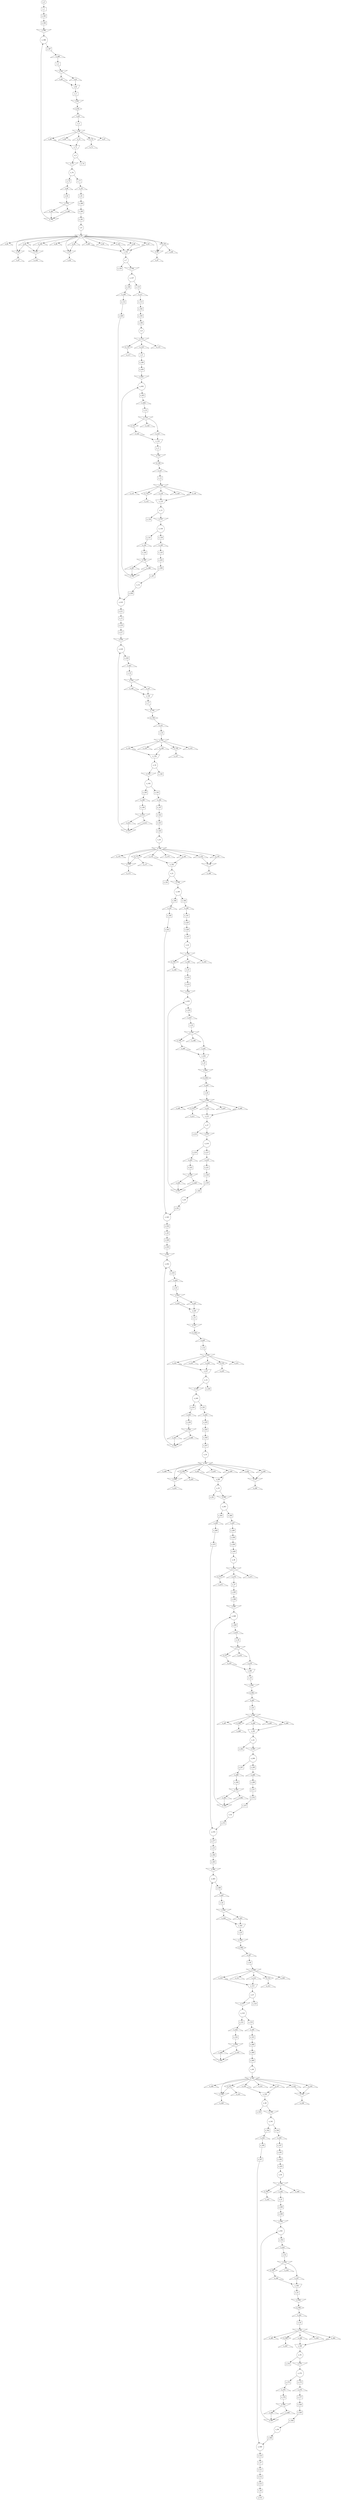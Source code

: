 digraph control_path {
  e_0: entry_node : n ;
  e_1 [shape = dot];
  e_2 [shape = dot];
  e_3 [shape = dot];
  e_4 [shape = dot];
  e_5 [shape = circle];
  e_6 [shape = circle];
  e_7 [shape = circle];
  e_8 [shape = circle];
  e_9 [shape = dot];
  e_10 [shape = dot];
  e_11 [shape = dot];
  e_12 [shape = dot];
  e_13 [shape = circle];
  e_14 [shape = circle];
  e_15 [shape = dot];
  e_16 [shape = dot];
  e_17 [shape = dot];
  e_18 [shape = dot];
  e_19 [shape = circle];
  e_20 [shape = circle];
  e_21 [shape = circle];
  e_22 [shape = circle];
  e_23 [shape = dot];
  e_24 [shape = dot];
  e_25 [shape = dot];
  e_26 [shape = dot];
  e_27 [shape = circle];
  e_28 [shape = circle];
  e_29 [shape = dot];
  e_30 [shape = dot];
  e_31 [shape = dot];
  e_32 [shape = dot];
  e_33 [shape = circle];
  e_34 [shape = circle];
  e_35 [shape = circle];
  e_36 [shape = circle];
  e_37 [shape = dot];
  e_38 [shape = dot];
  e_39 [shape = dot];
  e_40 [shape = dot];
  e_41 [shape = circle];
  e_42 [shape = circle];
  e_43 [shape = dot];
  e_44 [shape = dot];
  e_45 [shape = dot];
  e_46 [shape = dot];
  e_47 [shape = circle];
  e_48 [shape = circle];
  e_49 [shape = circle];
  e_50 [shape = circle];
  e_51 [shape = dot];
  e_52 [shape = dot];
  e_53 [shape = dot];
  e_54 [shape = dot];
  e_55 [shape = circle];
  e_56 [shape = circle];
  e_57 [shape = dot];
  e_58 [shape = dot];
  e_59 [shape = invtriangle];
  e_60 [shape = triangle];
  e_61 [shape = triangle];
  e_62 [shape = invtrapezium];
  e_63 [shape = invtriangle];
  e_64 [shape = diamond];
  e_65 [shape = triangle];
  e_66 [shape = invtriangle];
  e_67 [shape = triangle];
  e_68 [shape = triangle];
  e_69 [shape = triangle];
  e_70 [shape = diamond];
  e_71 [shape = triangle];
  e_72 [shape = triangle];
  e_73 [shape = invtrapezium];
  e_74 [shape = dot];
  e_75 [shape = invtriangle];
  e_76 [shape = circle];
  e_77 [shape = dot];
  e_78 [shape = triangle];
  e_79 [shape = dot];
  e_80 [shape = triangle];
  e_81 [shape = dot];
  e_82 [shape = dot];
  e_83 [shape = invtriangle];
  e_84 [shape = triangle];
  e_85 [shape = triangle];
  e_86 [shape = invtriangle];
  e_87 [shape = triangle];
  e_88 [shape = triangle];
  e_89 [shape = triangle];
  e_90 [shape = triangle];
  e_91 [shape = invtriangle];
  e_92 [shape = triangle];
  e_93 [shape = triangle];
  e_94 [shape = triangle];
  e_95 [shape = diamond];
  e_96 [shape = invtriangle];
  e_97 [shape = triangle];
  e_98 [shape = triangle];
  e_99 [shape = triangle];
  e_100 [shape = triangle];
  e_101 [shape = invtriangle];
  e_102 [shape = triangle];
  e_103 [shape = triangle];
  e_104 [shape = invtrapezium];
  e_105 [shape = dot];
  e_106 [shape = invtriangle];
  e_107 [shape = circle];
  e_108 [shape = dot];
  e_109 [shape = triangle];
  e_110 [shape = dot];
  e_111 [shape = triangle];
  e_112 [shape = dot];
  e_113 [shape = dot];
  e_114 [shape = invtriangle];
  e_115 [shape = triangle];
  e_116 [shape = diamond];
  e_117 [shape = triangle];
  e_118 [shape = triangle];
  e_119 [shape = invtriangle];
  e_120 [shape = triangle];
  e_121 [shape = diamond];
  e_122 [shape = triangle];
  e_123 [shape = triangle];
  e_124 [shape = invtrapezium];
  e_125 [shape = invtriangle];
  e_126 [shape = diamond];
  e_127 [shape = triangle];
  e_128 [shape = invtriangle];
  e_129 [shape = triangle];
  e_130 [shape = triangle];
  e_131 [shape = triangle];
  e_132 [shape = diamond];
  e_133 [shape = triangle];
  e_134 [shape = triangle];
  e_135 [shape = invtrapezium];
  e_136 [shape = dot];
  e_137 [shape = invtriangle];
  e_138 [shape = circle];
  e_139 [shape = dot];
  e_140 [shape = triangle];
  e_141 [shape = dot];
  e_142 [shape = triangle];
  e_143 [shape = dot];
  e_144 [shape = dot];
  e_145 [shape = invtriangle];
  e_146 [shape = triangle];
  e_147 [shape = triangle];
  e_148 [shape = invtrapezium];
  e_149 [shape = invtriangle];
  e_150 [shape = diamond];
  e_151 [shape = triangle];
  e_152 [shape = invtriangle];
  e_153 [shape = triangle];
  e_154 [shape = triangle];
  e_155 [shape = triangle];
  e_156 [shape = diamond];
  e_157 [shape = triangle];
  e_158 [shape = triangle];
  e_159 [shape = invtrapezium];
  e_160 [shape = dot];
  e_161 [shape = invtriangle];
  e_162 [shape = circle];
  e_163 [shape = dot];
  e_164 [shape = triangle];
  e_165 [shape = dot];
  e_166 [shape = triangle];
  e_167 [shape = dot];
  e_168 [shape = dot];
  e_169 [shape = invtriangle];
  e_170 [shape = triangle];
  e_171 [shape = diamond];
  e_172 [shape = invtriangle];
  e_173 [shape = triangle];
  e_174 [shape = triangle];
  e_175 [shape = triangle];
  e_176 [shape = triangle];
  e_177 [shape = triangle];
  e_178 [shape = triangle];
  e_179 [shape = invtriangle];
  e_180 [shape = triangle];
  e_181 [shape = triangle];
  e_182 [shape = invtrapezium];
  e_183 [shape = dot];
  e_184 [shape = invtriangle];
  e_185 [shape = circle];
  e_186 [shape = dot];
  e_187 [shape = triangle];
  e_188 [shape = dot];
  e_189 [shape = triangle];
  e_190 [shape = dot];
  e_191 [shape = dot];
  e_192 [shape = invtriangle];
  e_193 [shape = triangle];
  e_194 [shape = diamond];
  e_195 [shape = triangle];
  e_196 [shape = triangle];
  e_197 [shape = invtriangle];
  e_198 [shape = triangle];
  e_199 [shape = diamond];
  e_200 [shape = triangle];
  e_201 [shape = triangle];
  e_202 [shape = invtrapezium];
  e_203 [shape = invtriangle];
  e_204 [shape = diamond];
  e_205 [shape = triangle];
  e_206 [shape = invtriangle];
  e_207 [shape = triangle];
  e_208 [shape = triangle];
  e_209 [shape = triangle];
  e_210 [shape = diamond];
  e_211 [shape = triangle];
  e_212 [shape = triangle];
  e_213 [shape = invtrapezium];
  e_214 [shape = dot];
  e_215 [shape = invtriangle];
  e_216 [shape = circle];
  e_217 [shape = dot];
  e_218 [shape = triangle];
  e_219 [shape = dot];
  e_220 [shape = triangle];
  e_221 [shape = dot];
  e_222 [shape = dot];
  e_223 [shape = invtriangle];
  e_224 [shape = triangle];
  e_225 [shape = triangle];
  e_226 [shape = invtrapezium];
  e_227 [shape = invtriangle];
  e_228 [shape = diamond];
  e_229 [shape = triangle];
  e_230 [shape = invtriangle];
  e_231 [shape = triangle];
  e_232 [shape = triangle];
  e_233 [shape = triangle];
  e_234 [shape = diamond];
  e_235 [shape = triangle];
  e_236 [shape = triangle];
  e_237 [shape = invtrapezium];
  e_238 [shape = dot];
  e_239 [shape = invtriangle];
  e_240 [shape = circle];
  e_241 [shape = dot];
  e_242 [shape = triangle];
  e_243 [shape = dot];
  e_244 [shape = triangle];
  e_245 [shape = dot];
  e_246 [shape = dot];
  e_247 [shape = invtriangle];
  e_248 [shape = triangle];
  e_249 [shape = diamond];
  e_250 [shape = invtriangle];
  e_251 [shape = triangle];
  e_252 [shape = triangle];
  e_253 [shape = triangle];
  e_254 [shape = triangle];
  e_255 [shape = triangle];
  e_256 [shape = triangle];
  e_257 [shape = invtriangle];
  e_258 [shape = triangle];
  e_259 [shape = triangle];
  e_260 [shape = invtrapezium];
  e_261 [shape = dot];
  e_262 [shape = invtriangle];
  e_263 [shape = circle];
  e_264 [shape = dot];
  e_265 [shape = triangle];
  e_266 [shape = dot];
  e_267 [shape = triangle];
  e_268 [shape = dot];
  e_269 [shape = dot];
  e_270 [shape = invtriangle];
  e_271 [shape = triangle];
  e_272 [shape = diamond];
  e_273 [shape = triangle];
  e_274 [shape = triangle];
  e_275 [shape = invtriangle];
  e_276 [shape = triangle];
  e_277 [shape = diamond];
  e_278 [shape = triangle];
  e_279 [shape = triangle];
  e_280 [shape = invtrapezium];
  e_281 [shape = invtriangle];
  e_282 [shape = diamond];
  e_283 [shape = triangle];
  e_284 [shape = invtriangle];
  e_285 [shape = triangle];
  e_286 [shape = triangle];
  e_287 [shape = triangle];
  e_288 [shape = diamond];
  e_289 [shape = triangle];
  e_290 [shape = triangle];
  e_291 [shape = invtrapezium];
  e_292 [shape = dot];
  e_293 [shape = invtriangle];
  e_294 [shape = circle];
  e_295 [shape = dot];
  e_296 [shape = triangle];
  e_297 [shape = dot];
  e_298 [shape = triangle];
  e_299 [shape = dot];
  e_300 [shape = dot];
  e_301 [shape = invtriangle];
  e_302 [shape = triangle];
  e_303 [shape = triangle];
  e_304 [shape = invtrapezium];
  e_305 [shape = invtriangle];
  e_306 [shape = diamond];
  e_307 [shape = triangle];
  e_308 [shape = invtriangle];
  e_309 [shape = triangle];
  e_310 [shape = triangle];
  e_311 [shape = triangle];
  e_312 [shape = diamond];
  e_313 [shape = triangle];
  e_314 [shape = triangle];
  e_315 [shape = invtrapezium];
  e_316 [shape = dot];
  e_317 [shape = invtriangle];
  e_318 [shape = circle];
  e_319 [shape = dot];
  e_320 [shape = triangle];
  e_321 [shape = dot];
  e_322 [shape = triangle];
  e_323 [shape = dot];
  e_324 [shape = dot];
  e_325 [shape = invtriangle];
  e_326 [shape = triangle];
  e_327 [shape = diamond];
  e_328 [shape = invtriangle];
  e_329 [shape = triangle];
  e_330 [shape = triangle];
  e_331 [shape = triangle];
  e_332 [shape = triangle];
  e_333 [shape = triangle];
  e_334 [shape = triangle];
  e_335 [shape = invtriangle];
  e_336 [shape = triangle];
  e_337 [shape = triangle];
  e_338 [shape = invtrapezium];
  e_339 [shape = dot];
  e_340 [shape = invtriangle];
  e_341 [shape = circle];
  e_342 [shape = dot];
  e_343 [shape = triangle];
  e_344 [shape = dot];
  e_345 [shape = triangle];
  e_346 [shape = dot];
  e_347 [shape = dot];
  e_348 [shape = invtriangle];
  e_349 [shape = triangle];
  e_350 [shape = diamond];
  e_351 [shape = triangle];
  e_352 [shape = triangle];
  e_353 [shape = invtriangle];
  e_354 [shape = triangle];
  e_355 [shape = diamond];
  e_356 [shape = triangle];
  e_357 [shape = triangle];
  e_358 [shape = invtrapezium];
  e_359 [shape = invtriangle];
  e_360 [shape = diamond];
  e_361 [shape = triangle];
  e_362 [shape = invtriangle];
  e_363 [shape = triangle];
  e_364 [shape = triangle];
  e_365 [shape = triangle];
  e_366 [shape = diamond];
  e_367 [shape = triangle];
  e_368 [shape = triangle];
  e_369 [shape = invtrapezium];
  e_370 [shape = dot];
  e_371 [shape = invtriangle];
  e_372 [shape = circle];
  e_373 [shape = dot];
  e_374 [shape = triangle];
  e_375 [shape = dot];
  e_376 [shape = triangle];
  e_377 [shape = dot];
  e_378 [shape = dot];
  e_379 [shape = invtriangle];
  e_380 [shape = triangle];
  e_381 [shape = triangle];
  e_382 [shape = invtriangle];
  e_383 [shape = dot];
  e_384 [shape = dot];
  e_385 [shape = invtriangle];
  e_386 [shape = circle];
  e_387 [shape = dot];
  e_388 [shape = triangle];
  e_389 [shape = dot];
  e_390 [shape = dot];
  e_391 [shape = dot];
  e_392 [shape = dot];
  e_393 [shape = dot];
  e_394 [shape = dot];
  e_395 [shape = invtriangle];
  e_396 [shape = triangle];
  e_397 [shape = triangle];
  e_398 [shape = invtriangle];
  e_399 [shape = dot];
  e_400 [shape = dot];
  e_401 [shape = invtriangle];
  e_402 [shape = circle];
  e_403 [shape = dot];
  e_404 [shape = triangle];
  e_405 [shape = dot];
  e_406 [shape = dot];
  e_407 [shape = dot];
  e_408 [shape = dot];
  e_409 [shape = dot];
  e_410 [shape = circle];
  e_411 [shape = dot];
  e_412 [shape = invtriangle];
  e_413 [shape = triangle];
  e_414 [shape = triangle];
  e_415 [shape = invtriangle];
  e_416 [shape = dot];
  e_417 [shape = dot];
  e_418 [shape = invtriangle];
  e_419 [shape = circle];
  e_420 [shape = dot];
  e_421 [shape = triangle];
  e_422 [shape = dot];
  e_423 [shape = dot];
  e_424 [shape = dot];
  e_425 [shape = dot];
  e_426 [shape = dot];
  e_427 [shape = dot];
  e_428 [shape = invtriangle];
  e_429 [shape = triangle];
  e_430 [shape = triangle];
  e_431 [shape = invtriangle];
  e_432 [shape = dot];
  e_433 [shape = dot];
  e_434 [shape = invtriangle];
  e_435 [shape = circle];
  e_436 [shape = dot];
  e_437 [shape = triangle];
  e_438 [shape = dot];
  e_439 [shape = dot];
  e_440 [shape = dot];
  e_441 [shape = dot];
  e_442 [shape = dot];
  e_443 [shape = circle];
  e_444 [shape = dot];
  e_445 [shape = invtriangle];
  e_446 [shape = triangle];
  e_447 [shape = triangle];
  e_448 [shape = invtriangle];
  e_449 [shape = dot];
  e_450 [shape = dot];
  e_451 [shape = invtriangle];
  e_452 [shape = circle];
  e_453 [shape = dot];
  e_454 [shape = triangle];
  e_455 [shape = dot];
  e_456 [shape = dot];
  e_457 [shape = dot];
  e_458 [shape = dot];
  e_459 [shape = dot];
  e_460 [shape = dot];
  e_461 [shape = invtriangle];
  e_462 [shape = triangle];
  e_463 [shape = triangle];
  e_464 [shape = invtriangle];
  e_465 [shape = dot];
  e_466 [shape = dot];
  e_467 [shape = invtriangle];
  e_468 [shape = circle];
  e_469 [shape = dot];
  e_470 [shape = triangle];
  e_471 [shape = dot];
  e_472 [shape = dot];
  e_473 [shape = dot];
  e_474 [shape = dot];
  e_475 [shape = dot];
  e_476 [shape = circle];
  e_477 [shape = dot];
  e_478 [shape = invtriangle];
  e_479 [shape = triangle];
  e_480 [shape = triangle];
  e_481 [shape = invtriangle];
  e_482 [shape = dot];
  e_483 [shape = dot];
  e_484 [shape = invtriangle];
  e_485 [shape = circle];
  e_486 [shape = dot];
  e_487 [shape = triangle];
  e_488 [shape = dot];
  e_489 [shape = dot];
  e_490 [shape = dot];
  e_491 [shape = dot];
  e_492 [shape = dot];
  e_493 [shape = dot];
  e_494 [shape = invtriangle];
  e_495 [shape = triangle];
  e_496 [shape = triangle];
  e_497 [shape = invtriangle];
  e_498 [shape = dot];
  e_499 [shape = dot];
  e_500 [shape = invtriangle];
  e_501 [shape = circle];
  e_502 [shape = dot];
  e_503 [shape = triangle];
  e_504 [shape = dot];
  e_505 [shape = dot];
  e_506 [shape = dot];
  e_507 [shape = dot];
  e_508 [shape = dot];
  e_509 [shape = circle];
  e_510 [shape = dot];
  e_511 [shape = dot];
  e_512 [shape = dot];
  e_513 [shape = dot];
  e_514: exit_node : s ;
  e_0 -> e_1;
  e_388 -> e_2;
  e_62 -> e_3;
  e_65 -> e_4;
  e_73 -> e_5;
  e_391 -> e_6;
  e_104 -> e_7;
  e_394 -> e_8;
  e_118 -> e_9;
  e_404 -> e_10;
  e_124 -> e_11;
  e_127 -> e_12;
  e_135 -> e_13;
  e_407 -> e_14;
  e_411 -> e_15;
  e_421 -> e_16;
  e_148 -> e_17;
  e_151 -> e_18;
  e_159 -> e_19;
  e_424 -> e_20;
  e_182 -> e_21;
  e_427 -> e_22;
  e_196 -> e_23;
  e_437 -> e_24;
  e_202 -> e_25;
  e_205 -> e_26;
  e_213 -> e_27;
  e_440 -> e_28;
  e_444 -> e_29;
  e_454 -> e_30;
  e_226 -> e_31;
  e_229 -> e_32;
  e_237 -> e_33;
  e_457 -> e_34;
  e_260 -> e_35;
  e_460 -> e_36;
  e_274 -> e_37;
  e_470 -> e_38;
  e_280 -> e_39;
  e_283 -> e_40;
  e_291 -> e_41;
  e_473 -> e_42;
  e_477 -> e_43;
  e_487 -> e_44;
  e_304 -> e_45;
  e_307 -> e_46;
  e_315 -> e_47;
  e_490 -> e_48;
  e_338 -> e_49;
  e_493 -> e_50;
  e_352 -> e_51;
  e_503 -> e_52;
  e_358 -> e_53;
  e_361 -> e_54;
  e_369 -> e_55;
  e_506 -> e_56;
  e_510 -> e_57;
  e_513 -> e_58;
  e_2 -> e_59;
  e_59 -> e_60;
  e_59 -> e_61;
  e_60 -> e_62;
  e_61 -> e_62;
  e_3 -> e_63;
  e_63 -> e_64;
  e_64 -> e_65;
  e_4 -> e_66;
  e_66 -> e_67;
  e_66 -> e_68;
  e_66 -> e_69;
  e_66 -> e_70;
  e_70 -> e_71;
  e_66 -> e_72;
  e_68 -> e_73;
  e_72 -> e_73;
  e_5 -> e_74;
  e_5 -> e_75;
  e_75 -> e_76;
  e_76 -> e_77;
  e_77 -> e_78;
  e_76 -> e_79;
  e_79 -> e_80;
  e_78 -> e_81;
  e_80 -> e_82;
  e_6 -> e_83;
  e_83 -> e_84;
  e_83 -> e_85;
  e_83 -> e_86;
  e_85 -> e_86;
  e_86 -> e_87;
  e_83 -> e_88;
  e_83 -> e_89;
  e_83 -> e_90;
  e_83 -> e_91;
  e_90 -> e_91;
  e_91 -> e_92;
  e_83 -> e_93;
  e_83 -> e_94;
  e_83 -> e_95;
  e_83 -> e_96;
  e_95 -> e_96;
  e_96 -> e_97;
  e_83 -> e_98;
  e_95 -> e_99;
  e_83 -> e_100;
  e_85 -> e_101;
  e_100 -> e_101;
  e_101 -> e_102;
  e_83 -> e_103;
  e_88 -> e_104;
  e_93 -> e_104;
  e_98 -> e_104;
  e_103 -> e_104;
  e_7 -> e_105;
  e_7 -> e_106;
  e_106 -> e_107;
  e_107 -> e_108;
  e_108 -> e_109;
  e_107 -> e_110;
  e_110 -> e_111;
  e_109 -> e_112;
  e_111 -> e_113;
  e_8 -> e_114;
  e_114 -> e_115;
  e_114 -> e_116;
  e_116 -> e_117;
  e_114 -> e_118;
  e_10 -> e_119;
  e_119 -> e_120;
  e_119 -> e_121;
  e_121 -> e_122;
  e_119 -> e_123;
  e_122 -> e_124;
  e_123 -> e_124;
  e_11 -> e_125;
  e_125 -> e_126;
  e_126 -> e_127;
  e_12 -> e_128;
  e_128 -> e_129;
  e_128 -> e_130;
  e_128 -> e_131;
  e_128 -> e_132;
  e_132 -> e_133;
  e_128 -> e_134;
  e_130 -> e_135;
  e_134 -> e_135;
  e_13 -> e_136;
  e_13 -> e_137;
  e_137 -> e_138;
  e_138 -> e_139;
  e_139 -> e_140;
  e_138 -> e_141;
  e_141 -> e_142;
  e_140 -> e_143;
  e_142 -> e_144;
  e_16 -> e_145;
  e_145 -> e_146;
  e_145 -> e_147;
  e_146 -> e_148;
  e_147 -> e_148;
  e_17 -> e_149;
  e_149 -> e_150;
  e_150 -> e_151;
  e_18 -> e_152;
  e_152 -> e_153;
  e_152 -> e_154;
  e_152 -> e_155;
  e_152 -> e_156;
  e_156 -> e_157;
  e_152 -> e_158;
  e_154 -> e_159;
  e_158 -> e_159;
  e_19 -> e_160;
  e_19 -> e_161;
  e_161 -> e_162;
  e_162 -> e_163;
  e_163 -> e_164;
  e_162 -> e_165;
  e_165 -> e_166;
  e_164 -> e_167;
  e_166 -> e_168;
  e_20 -> e_169;
  e_169 -> e_170;
  e_169 -> e_171;
  e_169 -> e_172;
  e_171 -> e_172;
  e_172 -> e_173;
  e_169 -> e_174;
  e_169 -> e_175;
  e_169 -> e_176;
  e_171 -> e_177;
  e_169 -> e_178;
  e_176 -> e_179;
  e_178 -> e_179;
  e_179 -> e_180;
  e_169 -> e_181;
  e_174 -> e_182;
  e_181 -> e_182;
  e_21 -> e_183;
  e_21 -> e_184;
  e_184 -> e_185;
  e_185 -> e_186;
  e_186 -> e_187;
  e_185 -> e_188;
  e_188 -> e_189;
  e_187 -> e_190;
  e_189 -> e_191;
  e_22 -> e_192;
  e_192 -> e_193;
  e_192 -> e_194;
  e_194 -> e_195;
  e_192 -> e_196;
  e_24 -> e_197;
  e_197 -> e_198;
  e_197 -> e_199;
  e_199 -> e_200;
  e_197 -> e_201;
  e_200 -> e_202;
  e_201 -> e_202;
  e_25 -> e_203;
  e_203 -> e_204;
  e_204 -> e_205;
  e_26 -> e_206;
  e_206 -> e_207;
  e_206 -> e_208;
  e_206 -> e_209;
  e_206 -> e_210;
  e_210 -> e_211;
  e_206 -> e_212;
  e_208 -> e_213;
  e_212 -> e_213;
  e_27 -> e_214;
  e_27 -> e_215;
  e_215 -> e_216;
  e_216 -> e_217;
  e_217 -> e_218;
  e_216 -> e_219;
  e_219 -> e_220;
  e_218 -> e_221;
  e_220 -> e_222;
  e_30 -> e_223;
  e_223 -> e_224;
  e_223 -> e_225;
  e_224 -> e_226;
  e_225 -> e_226;
  e_31 -> e_227;
  e_227 -> e_228;
  e_228 -> e_229;
  e_32 -> e_230;
  e_230 -> e_231;
  e_230 -> e_232;
  e_230 -> e_233;
  e_230 -> e_234;
  e_234 -> e_235;
  e_230 -> e_236;
  e_232 -> e_237;
  e_236 -> e_237;
  e_33 -> e_238;
  e_33 -> e_239;
  e_239 -> e_240;
  e_240 -> e_241;
  e_241 -> e_242;
  e_240 -> e_243;
  e_243 -> e_244;
  e_242 -> e_245;
  e_244 -> e_246;
  e_34 -> e_247;
  e_247 -> e_248;
  e_247 -> e_249;
  e_247 -> e_250;
  e_249 -> e_250;
  e_250 -> e_251;
  e_247 -> e_252;
  e_247 -> e_253;
  e_247 -> e_254;
  e_249 -> e_255;
  e_247 -> e_256;
  e_254 -> e_257;
  e_256 -> e_257;
  e_257 -> e_258;
  e_247 -> e_259;
  e_252 -> e_260;
  e_259 -> e_260;
  e_35 -> e_261;
  e_35 -> e_262;
  e_262 -> e_263;
  e_263 -> e_264;
  e_264 -> e_265;
  e_263 -> e_266;
  e_266 -> e_267;
  e_265 -> e_268;
  e_267 -> e_269;
  e_36 -> e_270;
  e_270 -> e_271;
  e_270 -> e_272;
  e_272 -> e_273;
  e_270 -> e_274;
  e_38 -> e_275;
  e_275 -> e_276;
  e_275 -> e_277;
  e_277 -> e_278;
  e_275 -> e_279;
  e_278 -> e_280;
  e_279 -> e_280;
  e_39 -> e_281;
  e_281 -> e_282;
  e_282 -> e_283;
  e_40 -> e_284;
  e_284 -> e_285;
  e_284 -> e_286;
  e_284 -> e_287;
  e_284 -> e_288;
  e_288 -> e_289;
  e_284 -> e_290;
  e_286 -> e_291;
  e_290 -> e_291;
  e_41 -> e_292;
  e_41 -> e_293;
  e_293 -> e_294;
  e_294 -> e_295;
  e_295 -> e_296;
  e_294 -> e_297;
  e_297 -> e_298;
  e_296 -> e_299;
  e_298 -> e_300;
  e_44 -> e_301;
  e_301 -> e_302;
  e_301 -> e_303;
  e_302 -> e_304;
  e_303 -> e_304;
  e_45 -> e_305;
  e_305 -> e_306;
  e_306 -> e_307;
  e_46 -> e_308;
  e_308 -> e_309;
  e_308 -> e_310;
  e_308 -> e_311;
  e_308 -> e_312;
  e_312 -> e_313;
  e_308 -> e_314;
  e_310 -> e_315;
  e_314 -> e_315;
  e_47 -> e_316;
  e_47 -> e_317;
  e_317 -> e_318;
  e_318 -> e_319;
  e_319 -> e_320;
  e_318 -> e_321;
  e_321 -> e_322;
  e_320 -> e_323;
  e_322 -> e_324;
  e_48 -> e_325;
  e_325 -> e_326;
  e_325 -> e_327;
  e_325 -> e_328;
  e_327 -> e_328;
  e_328 -> e_329;
  e_325 -> e_330;
  e_325 -> e_331;
  e_325 -> e_332;
  e_327 -> e_333;
  e_325 -> e_334;
  e_332 -> e_335;
  e_334 -> e_335;
  e_335 -> e_336;
  e_325 -> e_337;
  e_330 -> e_338;
  e_337 -> e_338;
  e_49 -> e_339;
  e_49 -> e_340;
  e_340 -> e_341;
  e_341 -> e_342;
  e_342 -> e_343;
  e_341 -> e_344;
  e_344 -> e_345;
  e_343 -> e_346;
  e_345 -> e_347;
  e_50 -> e_348;
  e_348 -> e_349;
  e_348 -> e_350;
  e_350 -> e_351;
  e_348 -> e_352;
  e_52 -> e_353;
  e_353 -> e_354;
  e_353 -> e_355;
  e_355 -> e_356;
  e_353 -> e_357;
  e_356 -> e_358;
  e_357 -> e_358;
  e_53 -> e_359;
  e_359 -> e_360;
  e_360 -> e_361;
  e_54 -> e_362;
  e_362 -> e_363;
  e_362 -> e_364;
  e_362 -> e_365;
  e_362 -> e_366;
  e_366 -> e_367;
  e_362 -> e_368;
  e_364 -> e_369;
  e_368 -> e_369;
  e_55 -> e_370;
  e_55 -> e_371;
  e_371 -> e_372;
  e_372 -> e_373;
  e_373 -> e_374;
  e_372 -> e_375;
  e_375 -> e_376;
  e_374 -> e_377;
  e_376 -> e_378;
  e_82 -> e_379;
  e_379 -> e_380;
  e_379 -> e_381;
  e_380 -> e_382;
  e_381 -> e_382;
  e_1 -> e_383;
  e_383 -> e_384;
  e_384 -> e_385;
  e_382 -> e_386;
  e_385 -> e_386;
  e_386 -> e_387;
  e_387 -> e_388;
  e_81 -> e_389;
  e_389 -> e_390;
  e_390 -> e_391;
  e_113 -> e_392;
  e_392 -> e_393;
  e_393 -> e_394;
  e_144 -> e_395;
  e_395 -> e_396;
  e_395 -> e_397;
  e_396 -> e_398;
  e_397 -> e_398;
  e_9 -> e_399;
  e_399 -> e_400;
  e_400 -> e_401;
  e_398 -> e_402;
  e_401 -> e_402;
  e_402 -> e_403;
  e_403 -> e_404;
  e_143 -> e_405;
  e_405 -> e_406;
  e_406 -> e_407;
  e_14 -> e_408;
  e_112 -> e_409;
  e_408 -> e_410;
  e_409 -> e_410;
  e_410 -> e_411;
  e_168 -> e_412;
  e_412 -> e_413;
  e_412 -> e_414;
  e_413 -> e_415;
  e_414 -> e_415;
  e_15 -> e_416;
  e_416 -> e_417;
  e_417 -> e_418;
  e_415 -> e_419;
  e_418 -> e_419;
  e_419 -> e_420;
  e_420 -> e_421;
  e_167 -> e_422;
  e_422 -> e_423;
  e_423 -> e_424;
  e_191 -> e_425;
  e_425 -> e_426;
  e_426 -> e_427;
  e_222 -> e_428;
  e_428 -> e_429;
  e_428 -> e_430;
  e_429 -> e_431;
  e_430 -> e_431;
  e_23 -> e_432;
  e_432 -> e_433;
  e_433 -> e_434;
  e_431 -> e_435;
  e_434 -> e_435;
  e_435 -> e_436;
  e_436 -> e_437;
  e_221 -> e_438;
  e_438 -> e_439;
  e_439 -> e_440;
  e_28 -> e_441;
  e_190 -> e_442;
  e_441 -> e_443;
  e_442 -> e_443;
  e_443 -> e_444;
  e_246 -> e_445;
  e_445 -> e_446;
  e_445 -> e_447;
  e_446 -> e_448;
  e_447 -> e_448;
  e_29 -> e_449;
  e_449 -> e_450;
  e_450 -> e_451;
  e_448 -> e_452;
  e_451 -> e_452;
  e_452 -> e_453;
  e_453 -> e_454;
  e_245 -> e_455;
  e_455 -> e_456;
  e_456 -> e_457;
  e_269 -> e_458;
  e_458 -> e_459;
  e_459 -> e_460;
  e_300 -> e_461;
  e_461 -> e_462;
  e_461 -> e_463;
  e_462 -> e_464;
  e_463 -> e_464;
  e_37 -> e_465;
  e_465 -> e_466;
  e_466 -> e_467;
  e_464 -> e_468;
  e_467 -> e_468;
  e_468 -> e_469;
  e_469 -> e_470;
  e_299 -> e_471;
  e_471 -> e_472;
  e_472 -> e_473;
  e_42 -> e_474;
  e_268 -> e_475;
  e_474 -> e_476;
  e_475 -> e_476;
  e_476 -> e_477;
  e_324 -> e_478;
  e_478 -> e_479;
  e_478 -> e_480;
  e_479 -> e_481;
  e_480 -> e_481;
  e_43 -> e_482;
  e_482 -> e_483;
  e_483 -> e_484;
  e_481 -> e_485;
  e_484 -> e_485;
  e_485 -> e_486;
  e_486 -> e_487;
  e_323 -> e_488;
  e_488 -> e_489;
  e_489 -> e_490;
  e_347 -> e_491;
  e_491 -> e_492;
  e_492 -> e_493;
  e_378 -> e_494;
  e_494 -> e_495;
  e_494 -> e_496;
  e_495 -> e_497;
  e_496 -> e_497;
  e_51 -> e_498;
  e_498 -> e_499;
  e_499 -> e_500;
  e_497 -> e_501;
  e_500 -> e_501;
  e_501 -> e_502;
  e_502 -> e_503;
  e_377 -> e_504;
  e_504 -> e_505;
  e_505 -> e_506;
  e_346 -> e_507;
  e_56 -> e_508;
  e_507 -> e_509;
  e_508 -> e_509;
  e_509 -> e_510;
  e_57 -> e_511;
  e_511 -> e_512;
  e_512 -> e_513;
  e_58 -> e_514;
}
